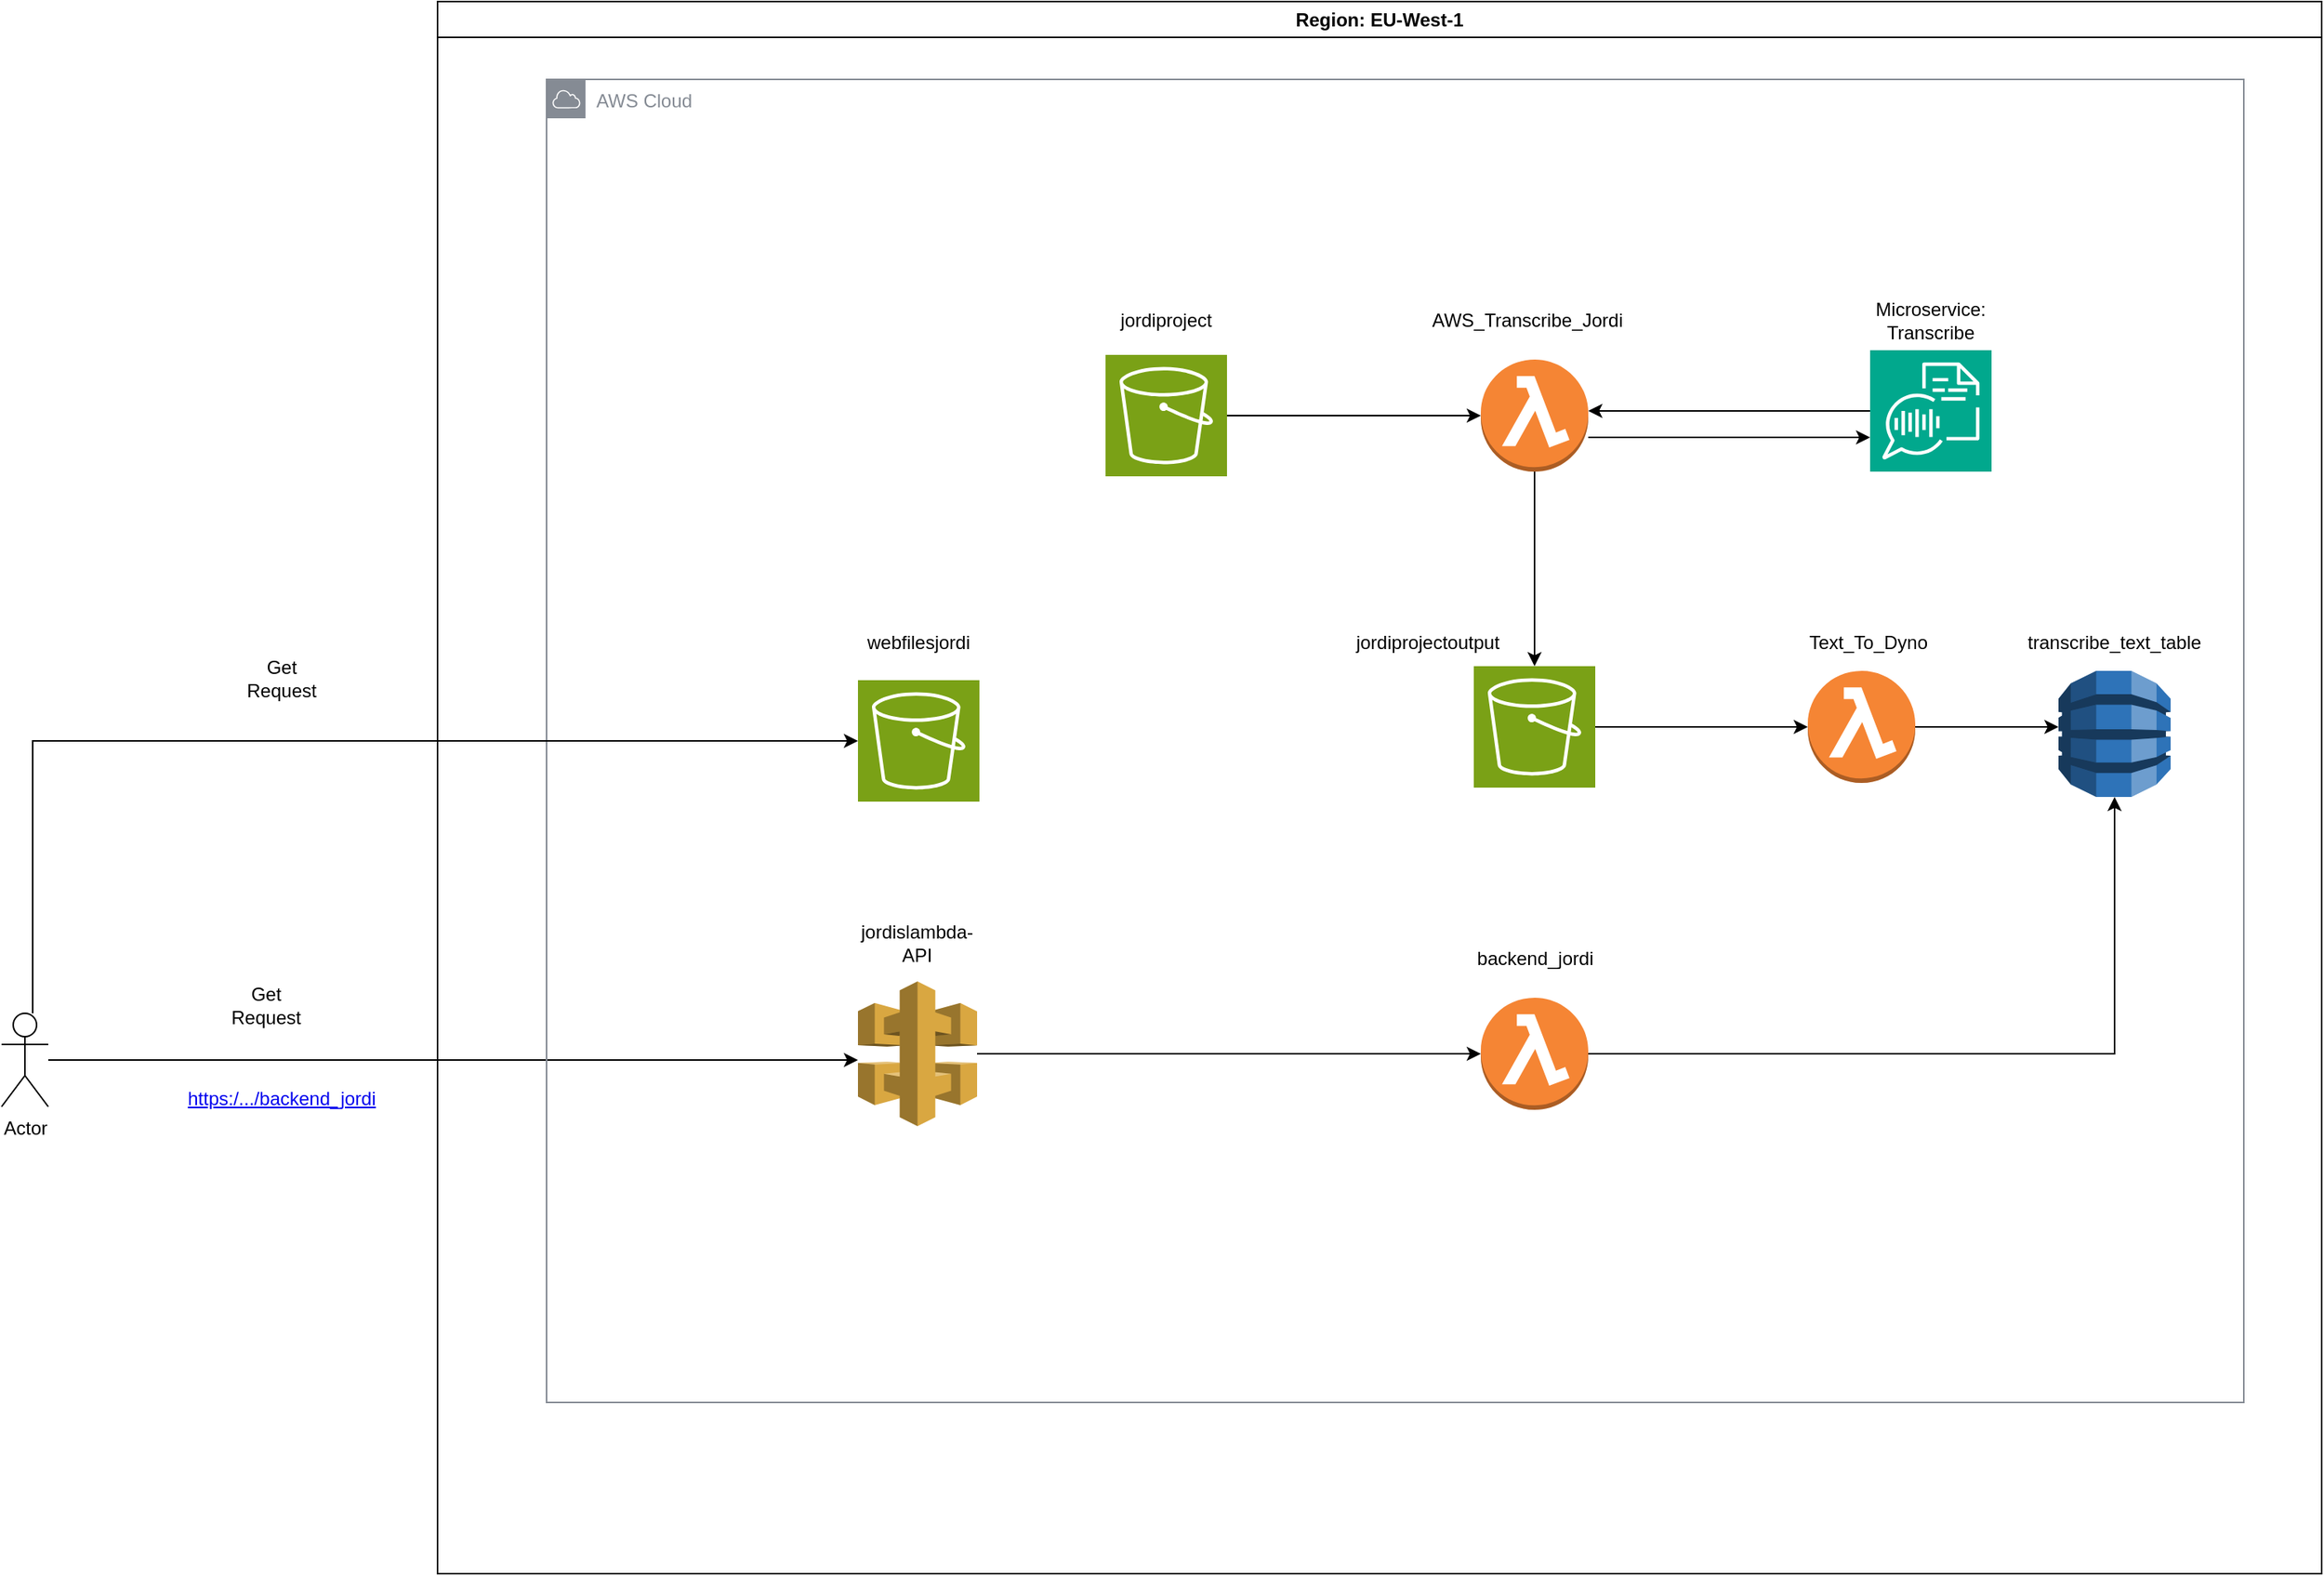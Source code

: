 <mxfile version="22.1.4" type="github">
  <diagram name="Seite-1" id="ScH-AyTPMdpUWybHjJno">
    <mxGraphModel dx="2776" dy="1094" grid="1" gridSize="10" guides="1" tooltips="1" connect="1" arrows="1" fold="1" page="1" pageScale="1" pageWidth="827" pageHeight="1169" math="0" shadow="0">
      <root>
        <mxCell id="0" />
        <mxCell id="1" parent="0" />
        <mxCell id="NfCLrnc-Ukw5Pj99aHRu-24" style="edgeStyle=orthogonalEdgeStyle;rounded=0;orthogonalLoop=1;jettySize=auto;html=1;" edge="1" parent="1" source="NfCLrnc-Ukw5Pj99aHRu-2" target="NfCLrnc-Ukw5Pj99aHRu-12">
          <mxGeometry relative="1" as="geometry">
            <Array as="points">
              <mxPoint x="450" y="930" />
              <mxPoint x="450" y="930" />
            </Array>
          </mxGeometry>
        </mxCell>
        <mxCell id="NfCLrnc-Ukw5Pj99aHRu-6" value="Region: EU-West-1" style="swimlane;whiteSpace=wrap;html=1;" vertex="1" parent="1">
          <mxGeometry x="200" y="250" width="1210" height="1010" as="geometry" />
        </mxCell>
        <mxCell id="NfCLrnc-Ukw5Pj99aHRu-34" value="AWS Cloud" style="sketch=0;outlineConnect=0;gradientColor=none;html=1;whiteSpace=wrap;fontSize=12;fontStyle=0;shape=mxgraph.aws4.group;grIcon=mxgraph.aws4.group_aws_cloud;strokeColor=#858B94;fillColor=none;verticalAlign=top;align=left;spacingLeft=30;fontColor=#858B94;dashed=0;" vertex="1" parent="NfCLrnc-Ukw5Pj99aHRu-6">
          <mxGeometry x="70" y="50" width="1090" height="850" as="geometry" />
        </mxCell>
        <mxCell id="NfCLrnc-Ukw5Pj99aHRu-21" style="edgeStyle=orthogonalEdgeStyle;rounded=0;orthogonalLoop=1;jettySize=auto;html=1;" edge="1" parent="NfCLrnc-Ukw5Pj99aHRu-6" source="NfCLrnc-Ukw5Pj99aHRu-7" target="NfCLrnc-Ukw5Pj99aHRu-11">
          <mxGeometry relative="1" as="geometry">
            <Array as="points">
              <mxPoint x="910" y="466" />
              <mxPoint x="910" y="466" />
            </Array>
          </mxGeometry>
        </mxCell>
        <mxCell id="NfCLrnc-Ukw5Pj99aHRu-7" value="" style="outlineConnect=0;dashed=0;verticalLabelPosition=bottom;verticalAlign=top;align=center;html=1;shape=mxgraph.aws3.lambda_function;fillColor=#F58534;gradientColor=none;" vertex="1" parent="NfCLrnc-Ukw5Pj99aHRu-6">
          <mxGeometry x="880" y="430" width="69" height="72" as="geometry" />
        </mxCell>
        <mxCell id="NfCLrnc-Ukw5Pj99aHRu-22" style="edgeStyle=orthogonalEdgeStyle;rounded=0;orthogonalLoop=1;jettySize=auto;html=1;" edge="1" parent="NfCLrnc-Ukw5Pj99aHRu-6" source="NfCLrnc-Ukw5Pj99aHRu-10" target="NfCLrnc-Ukw5Pj99aHRu-11">
          <mxGeometry relative="1" as="geometry" />
        </mxCell>
        <mxCell id="NfCLrnc-Ukw5Pj99aHRu-10" value="" style="outlineConnect=0;dashed=0;verticalLabelPosition=bottom;verticalAlign=top;align=center;html=1;shape=mxgraph.aws3.lambda_function;fillColor=#F58534;gradientColor=none;" vertex="1" parent="NfCLrnc-Ukw5Pj99aHRu-6">
          <mxGeometry x="670" y="640" width="69" height="72" as="geometry" />
        </mxCell>
        <mxCell id="NfCLrnc-Ukw5Pj99aHRu-11" value="" style="outlineConnect=0;dashed=0;verticalLabelPosition=bottom;verticalAlign=top;align=center;html=1;shape=mxgraph.aws3.dynamo_db;fillColor=#2E73B8;gradientColor=none;" vertex="1" parent="NfCLrnc-Ukw5Pj99aHRu-6">
          <mxGeometry x="1041" y="430" width="72" height="81" as="geometry" />
        </mxCell>
        <mxCell id="NfCLrnc-Ukw5Pj99aHRu-1" value="" style="sketch=0;points=[[0,0,0],[0.25,0,0],[0.5,0,0],[0.75,0,0],[1,0,0],[0,1,0],[0.25,1,0],[0.5,1,0],[0.75,1,0],[1,1,0],[0,0.25,0],[0,0.5,0],[0,0.75,0],[1,0.25,0],[1,0.5,0],[1,0.75,0]];outlineConnect=0;fontColor=#232F3E;fillColor=#01A88D;strokeColor=#ffffff;dashed=0;verticalLabelPosition=bottom;verticalAlign=top;align=center;html=1;fontSize=12;fontStyle=0;aspect=fixed;shape=mxgraph.aws4.resourceIcon;resIcon=mxgraph.aws4.transcribe;" vertex="1" parent="NfCLrnc-Ukw5Pj99aHRu-6">
          <mxGeometry x="920" y="224" width="78" height="78" as="geometry" />
        </mxCell>
        <mxCell id="NfCLrnc-Ukw5Pj99aHRu-17" style="edgeStyle=orthogonalEdgeStyle;rounded=0;orthogonalLoop=1;jettySize=auto;html=1;" edge="1" parent="NfCLrnc-Ukw5Pj99aHRu-6" source="NfCLrnc-Ukw5Pj99aHRu-5" target="NfCLrnc-Ukw5Pj99aHRu-1">
          <mxGeometry relative="1" as="geometry">
            <mxPoint x="910" y="266.0" as="targetPoint" />
            <Array as="points">
              <mxPoint x="830" y="280" />
              <mxPoint x="830" y="280" />
            </Array>
          </mxGeometry>
        </mxCell>
        <mxCell id="NfCLrnc-Ukw5Pj99aHRu-5" value="" style="outlineConnect=0;dashed=0;verticalLabelPosition=bottom;verticalAlign=top;align=center;html=1;shape=mxgraph.aws3.lambda_function;fillColor=#F58534;gradientColor=none;" vertex="1" parent="NfCLrnc-Ukw5Pj99aHRu-6">
          <mxGeometry x="670" y="230" width="69" height="72" as="geometry" />
        </mxCell>
        <mxCell id="NfCLrnc-Ukw5Pj99aHRu-23" style="edgeStyle=orthogonalEdgeStyle;rounded=0;orthogonalLoop=1;jettySize=auto;html=1;" edge="1" parent="NfCLrnc-Ukw5Pj99aHRu-6" source="NfCLrnc-Ukw5Pj99aHRu-12" target="NfCLrnc-Ukw5Pj99aHRu-10">
          <mxGeometry relative="1" as="geometry" />
        </mxCell>
        <mxCell id="NfCLrnc-Ukw5Pj99aHRu-12" value="" style="outlineConnect=0;dashed=0;verticalLabelPosition=bottom;verticalAlign=top;align=center;html=1;shape=mxgraph.aws3.api_gateway;fillColor=#D9A741;gradientColor=none;" vertex="1" parent="NfCLrnc-Ukw5Pj99aHRu-6">
          <mxGeometry x="270" y="629.5" width="76.5" height="93" as="geometry" />
        </mxCell>
        <mxCell id="NfCLrnc-Ukw5Pj99aHRu-15" style="edgeStyle=orthogonalEdgeStyle;rounded=0;orthogonalLoop=1;jettySize=auto;html=1;" edge="1" parent="NfCLrnc-Ukw5Pj99aHRu-6" source="NfCLrnc-Ukw5Pj99aHRu-13" target="NfCLrnc-Ukw5Pj99aHRu-5">
          <mxGeometry relative="1" as="geometry" />
        </mxCell>
        <mxCell id="NfCLrnc-Ukw5Pj99aHRu-13" value="" style="sketch=0;points=[[0,0,0],[0.25,0,0],[0.5,0,0],[0.75,0,0],[1,0,0],[0,1,0],[0.25,1,0],[0.5,1,0],[0.75,1,0],[1,1,0],[0,0.25,0],[0,0.5,0],[0,0.75,0],[1,0.25,0],[1,0.5,0],[1,0.75,0]];outlineConnect=0;fontColor=#232F3E;fillColor=#7AA116;strokeColor=#ffffff;dashed=0;verticalLabelPosition=bottom;verticalAlign=top;align=center;html=1;fontSize=12;fontStyle=0;aspect=fixed;shape=mxgraph.aws4.resourceIcon;resIcon=mxgraph.aws4.s3;" vertex="1" parent="NfCLrnc-Ukw5Pj99aHRu-6">
          <mxGeometry x="429" y="227" width="78" height="78" as="geometry" />
        </mxCell>
        <mxCell id="NfCLrnc-Ukw5Pj99aHRu-19" style="edgeStyle=orthogonalEdgeStyle;rounded=0;orthogonalLoop=1;jettySize=auto;html=1;" edge="1" parent="NfCLrnc-Ukw5Pj99aHRu-6" source="NfCLrnc-Ukw5Pj99aHRu-1" target="NfCLrnc-Ukw5Pj99aHRu-5">
          <mxGeometry relative="1" as="geometry">
            <mxPoint x="750" y="263" as="targetPoint" />
            <Array as="points">
              <mxPoint x="810" y="263" />
              <mxPoint x="810" y="263" />
            </Array>
          </mxGeometry>
        </mxCell>
        <mxCell id="NfCLrnc-Ukw5Pj99aHRu-25" value="backend_jordi" style="text;html=1;strokeColor=none;fillColor=none;align=center;verticalAlign=middle;whiteSpace=wrap;rounded=0;" vertex="1" parent="NfCLrnc-Ukw5Pj99aHRu-6">
          <mxGeometry x="674.5" y="599.5" width="60" height="30" as="geometry" />
        </mxCell>
        <mxCell id="NfCLrnc-Ukw5Pj99aHRu-26" value="Text_To_Dyno" style="text;html=1;strokeColor=none;fillColor=none;align=center;verticalAlign=middle;whiteSpace=wrap;rounded=0;" vertex="1" parent="NfCLrnc-Ukw5Pj99aHRu-6">
          <mxGeometry x="889" y="397" width="60" height="30" as="geometry" />
        </mxCell>
        <mxCell id="NfCLrnc-Ukw5Pj99aHRu-27" value="AWS_Transcribe_Jordi" style="text;html=1;strokeColor=none;fillColor=none;align=center;verticalAlign=middle;whiteSpace=wrap;rounded=0;" vertex="1" parent="NfCLrnc-Ukw5Pj99aHRu-6">
          <mxGeometry x="670" y="190" width="60" height="30" as="geometry" />
        </mxCell>
        <mxCell id="NfCLrnc-Ukw5Pj99aHRu-28" value="jordiproject" style="text;html=1;strokeColor=none;fillColor=none;align=center;verticalAlign=middle;whiteSpace=wrap;rounded=0;" vertex="1" parent="NfCLrnc-Ukw5Pj99aHRu-6">
          <mxGeometry x="438" y="190" width="60" height="30" as="geometry" />
        </mxCell>
        <mxCell id="NfCLrnc-Ukw5Pj99aHRu-32" style="edgeStyle=orthogonalEdgeStyle;rounded=0;orthogonalLoop=1;jettySize=auto;html=1;" edge="1" parent="NfCLrnc-Ukw5Pj99aHRu-6" source="NfCLrnc-Ukw5Pj99aHRu-29" target="NfCLrnc-Ukw5Pj99aHRu-7">
          <mxGeometry relative="1" as="geometry" />
        </mxCell>
        <mxCell id="NfCLrnc-Ukw5Pj99aHRu-29" value="" style="sketch=0;points=[[0,0,0],[0.25,0,0],[0.5,0,0],[0.75,0,0],[1,0,0],[0,1,0],[0.25,1,0],[0.5,1,0],[0.75,1,0],[1,1,0],[0,0.25,0],[0,0.5,0],[0,0.75,0],[1,0.25,0],[1,0.5,0],[1,0.75,0]];outlineConnect=0;fontColor=#232F3E;fillColor=#7AA116;strokeColor=#ffffff;dashed=0;verticalLabelPosition=bottom;verticalAlign=top;align=center;html=1;fontSize=12;fontStyle=0;aspect=fixed;shape=mxgraph.aws4.resourceIcon;resIcon=mxgraph.aws4.s3;" vertex="1" parent="NfCLrnc-Ukw5Pj99aHRu-6">
          <mxGeometry x="665.5" y="427" width="78" height="78" as="geometry" />
        </mxCell>
        <mxCell id="NfCLrnc-Ukw5Pj99aHRu-31" style="edgeStyle=orthogonalEdgeStyle;rounded=0;orthogonalLoop=1;jettySize=auto;html=1;entryX=0.5;entryY=0;entryDx=0;entryDy=0;entryPerimeter=0;" edge="1" parent="NfCLrnc-Ukw5Pj99aHRu-6" source="NfCLrnc-Ukw5Pj99aHRu-5" target="NfCLrnc-Ukw5Pj99aHRu-29">
          <mxGeometry relative="1" as="geometry" />
        </mxCell>
        <mxCell id="NfCLrnc-Ukw5Pj99aHRu-35" value="Microservice: Transcribe" style="text;html=1;strokeColor=none;fillColor=none;align=center;verticalAlign=middle;whiteSpace=wrap;rounded=0;" vertex="1" parent="NfCLrnc-Ukw5Pj99aHRu-6">
          <mxGeometry x="929" y="190" width="60" height="30" as="geometry" />
        </mxCell>
        <mxCell id="NfCLrnc-Ukw5Pj99aHRu-59" value="jordiprojectoutput" style="text;html=1;strokeColor=none;fillColor=none;align=center;verticalAlign=middle;whiteSpace=wrap;rounded=0;" vertex="1" parent="NfCLrnc-Ukw5Pj99aHRu-6">
          <mxGeometry x="605.5" y="397" width="60" height="30" as="geometry" />
        </mxCell>
        <mxCell id="NfCLrnc-Ukw5Pj99aHRu-60" value="transcribe_text_table" style="text;html=1;strokeColor=none;fillColor=none;align=center;verticalAlign=middle;whiteSpace=wrap;rounded=0;" vertex="1" parent="NfCLrnc-Ukw5Pj99aHRu-6">
          <mxGeometry x="1047" y="397" width="60" height="30" as="geometry" />
        </mxCell>
        <mxCell id="NfCLrnc-Ukw5Pj99aHRu-61" value="jordislambda-API" style="text;html=1;strokeColor=none;fillColor=none;align=center;verticalAlign=middle;whiteSpace=wrap;rounded=0;" vertex="1" parent="NfCLrnc-Ukw5Pj99aHRu-6">
          <mxGeometry x="278.25" y="590" width="60" height="30" as="geometry" />
        </mxCell>
        <mxCell id="NfCLrnc-Ukw5Pj99aHRu-64" value="" style="sketch=0;points=[[0,0,0],[0.25,0,0],[0.5,0,0],[0.75,0,0],[1,0,0],[0,1,0],[0.25,1,0],[0.5,1,0],[0.75,1,0],[1,1,0],[0,0.25,0],[0,0.5,0],[0,0.75,0],[1,0.25,0],[1,0.5,0],[1,0.75,0]];outlineConnect=0;fontColor=#232F3E;fillColor=#7AA116;strokeColor=#ffffff;dashed=0;verticalLabelPosition=bottom;verticalAlign=top;align=center;html=1;fontSize=12;fontStyle=0;aspect=fixed;shape=mxgraph.aws4.resourceIcon;resIcon=mxgraph.aws4.s3;" vertex="1" parent="NfCLrnc-Ukw5Pj99aHRu-6">
          <mxGeometry x="270" y="436" width="78" height="78" as="geometry" />
        </mxCell>
        <mxCell id="NfCLrnc-Ukw5Pj99aHRu-68" value="webfilesjordi" style="text;html=1;strokeColor=none;fillColor=none;align=center;verticalAlign=middle;whiteSpace=wrap;rounded=0;" vertex="1" parent="NfCLrnc-Ukw5Pj99aHRu-6">
          <mxGeometry x="279" y="397" width="60" height="30" as="geometry" />
        </mxCell>
        <mxCell id="NfCLrnc-Ukw5Pj99aHRu-66" style="edgeStyle=orthogonalEdgeStyle;rounded=0;orthogonalLoop=1;jettySize=auto;html=1;" edge="1" parent="1" source="NfCLrnc-Ukw5Pj99aHRu-2" target="NfCLrnc-Ukw5Pj99aHRu-64">
          <mxGeometry relative="1" as="geometry">
            <Array as="points">
              <mxPoint x="-60" y="725" />
            </Array>
          </mxGeometry>
        </mxCell>
        <mxCell id="NfCLrnc-Ukw5Pj99aHRu-2" value="Actor" style="shape=umlActor;verticalLabelPosition=bottom;verticalAlign=top;html=1;outlineConnect=0;" vertex="1" parent="1">
          <mxGeometry x="-80" y="900" width="30" height="60" as="geometry" />
        </mxCell>
        <mxCell id="NfCLrnc-Ukw5Pj99aHRu-62" value="Get Request" style="text;html=1;strokeColor=none;fillColor=none;align=center;verticalAlign=middle;whiteSpace=wrap;rounded=0;" vertex="1" parent="1">
          <mxGeometry x="60" y="880" width="60" height="30" as="geometry" />
        </mxCell>
        <mxCell id="NfCLrnc-Ukw5Pj99aHRu-63" value="&lt;a style=&quot;background-color: transparent; cursor: pointer; font-weight: inherit; transition-duration: var(--motion-duration-refresh-only-medium-0rwzu1,165ms); transition-property: color, text-decoration, -webkit-text-decoration; outline-color: var(--color-border-item-focused-v8nq2m,#0073bb); border-radius: var(--border-radius-control-default-focus-ring-a78bgq,2px); box-shadow: 0 0 0 var(--border-link-focus-ring-shadow-spread-efbp5h,0) var(--color-border-item-focused-v8nq2m,#0073bb); outline-offset: 2px;&quot; rel=&quot;noopener noreferrer&quot; target=&quot;_blank&quot; href=&quot;https://sbhz43lybk.execute-api.eu-west-1.amazonaws.com/default/backend_jordi&quot;&gt;https:/.../backend_jordi&lt;/a&gt;" style="text;html=1;strokeColor=none;fillColor=none;align=center;verticalAlign=middle;whiteSpace=wrap;rounded=0;" vertex="1" parent="1">
          <mxGeometry x="70" y="940" width="60" height="30" as="geometry" />
        </mxCell>
        <mxCell id="NfCLrnc-Ukw5Pj99aHRu-67" value="Get Request" style="text;html=1;strokeColor=none;fillColor=none;align=center;verticalAlign=middle;whiteSpace=wrap;rounded=0;" vertex="1" parent="1">
          <mxGeometry x="70" y="670" width="60" height="30" as="geometry" />
        </mxCell>
      </root>
    </mxGraphModel>
  </diagram>
</mxfile>
